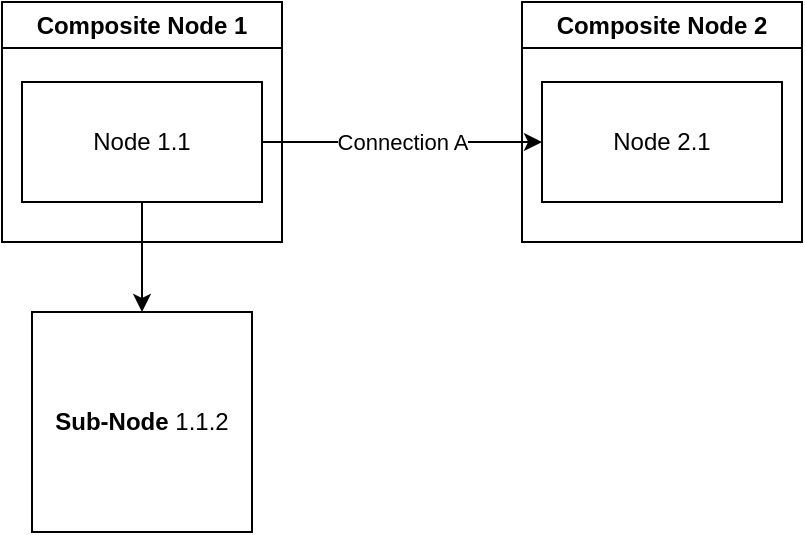 <mxfile version="22.1.2" type="device">
  <diagram name="Page 1" id="c7488fd3-1785-93aa-aadb-54a6760d102a">
    <mxGraphModel dx="1606" dy="885" grid="1" gridSize="10" guides="1" tooltips="1" connect="1" arrows="1" fold="1" page="1" pageScale="1" pageWidth="1100" pageHeight="850" background="none" math="0" shadow="0">
      <root>
        <object label="" kind="Process" id="0">
          <mxCell />
        </object>
        <object label="" kind="Participant" id="1">
          <mxCell parent="0" />
        </object>
        <object label="Composite Node 1" type="DocumentedNamedCompositeNode" semantic-id="composite-node-1" page-element="true" feature-map="container:&#xa;  self:&#xa;    - elements" id="ahY_jtxTiWudsnOmn1jQ-2">
          <mxCell style="swimlane;whiteSpace=wrap;html=1;" parent="1" vertex="1">
            <mxGeometry x="370" y="160" width="140" height="120" as="geometry" />
          </mxCell>
        </object>
        <object label="Node 1.1" type="DocumentedNamedCompositeNode" semantic-id="node-1-1" id="ahY_jtxTiWudsnOmn1jQ-1">
          <mxCell style="rounded=0;whiteSpace=wrap;html=1;" parent="ahY_jtxTiWudsnOmn1jQ-2" vertex="1">
            <mxGeometry x="10" y="40" width="120" height="60" as="geometry" />
          </mxCell>
        </object>
        <object label="Composite Node 2" type="DocumentedNamedCompositeNode" semantic-id="composite-node-2" page-element="true" id="ahY_jtxTiWudsnOmn1jQ-3">
          <mxCell style="swimlane;whiteSpace=wrap;html=1;" parent="1" vertex="1">
            <mxGeometry x="630" y="160" width="140" height="120" as="geometry" />
          </mxCell>
        </object>
        <object label="Node 2.1" type="DocumentedNamedNode" semantic-id="node-2-1" feature-map="container:&#xa;  other:&#xa;    - elements" id="ahY_jtxTiWudsnOmn1jQ-4">
          <mxCell style="rounded=0;whiteSpace=wrap;html=1;" parent="ahY_jtxTiWudsnOmn1jQ-3" vertex="1">
            <mxGeometry x="10" y="40" width="120" height="60" as="geometry" />
          </mxCell>
        </object>
        <object label="Connection A" type="DocumentedNamedConnection" feature-map="source: outgoingConnections&#xa;end: target" id="QcNr_ARYFHVEMTAtRfcl-1">
          <mxCell style="edgeStyle=orthogonalEdgeStyle;rounded=0;orthogonalLoop=1;jettySize=auto;html=1;" parent="1" source="ahY_jtxTiWudsnOmn1jQ-1" target="ahY_jtxTiWudsnOmn1jQ-4" edge="1">
            <mxGeometry relative="1" as="geometry">
              <mxPoint as="offset" />
            </mxGeometry>
          </mxCell>
        </object>
        <object label="&lt;b&gt;%short-name%&lt;/b&gt; 1.1.2" type="DocumentedNamedNode" semantic-id="sub-node-1-1-2" placeholders="1" short-name="Sub-Node" feature-map="self:&#xa;  name: &quot;&#39;%short-name%&#39;&quot;" id="QcNr_ARYFHVEMTAtRfcl-2">
          <mxCell style="whiteSpace=wrap;html=1;aspect=fixed;" parent="1" vertex="1">
            <mxGeometry x="385" y="315" width="110" height="110" as="geometry" />
          </mxCell>
        </object>
        <object label="" feature-map="source: elements" id="QcNr_ARYFHVEMTAtRfcl-3">
          <mxCell style="edgeStyle=orthogonalEdgeStyle;rounded=0;orthogonalLoop=1;jettySize=auto;html=1;" parent="1" source="ahY_jtxTiWudsnOmn1jQ-1" target="QcNr_ARYFHVEMTAtRfcl-2" edge="1">
            <mxGeometry relative="1" as="geometry" />
          </mxCell>
        </object>
      </root>
    </mxGraphModel>
  </diagram>
</mxfile>
